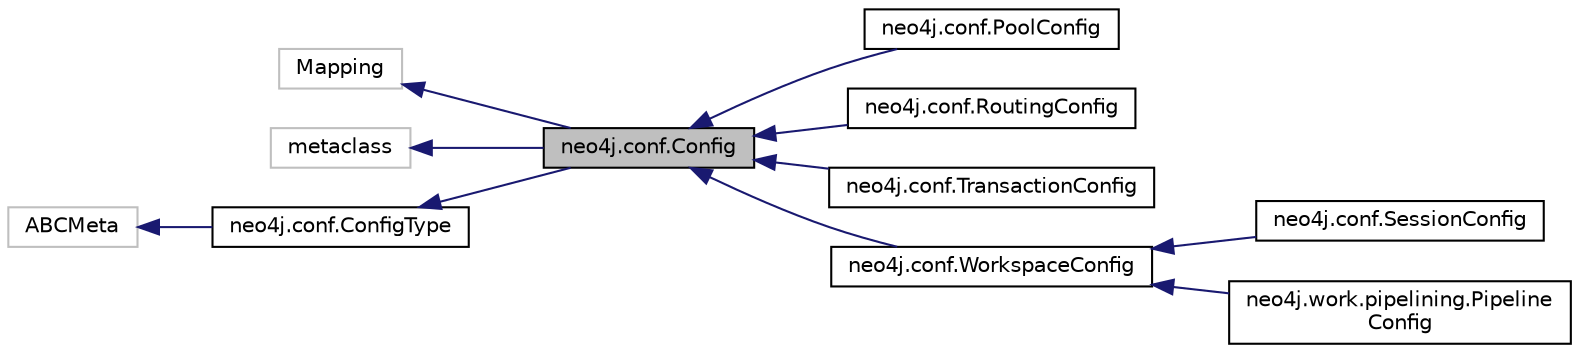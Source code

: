 digraph "neo4j.conf.Config"
{
 // LATEX_PDF_SIZE
  edge [fontname="Helvetica",fontsize="10",labelfontname="Helvetica",labelfontsize="10"];
  node [fontname="Helvetica",fontsize="10",shape=record];
  rankdir="LR";
  Node1 [label="neo4j.conf.Config",height=0.2,width=0.4,color="black", fillcolor="grey75", style="filled", fontcolor="black",tooltip=" "];
  Node2 -> Node1 [dir="back",color="midnightblue",fontsize="10",style="solid"];
  Node2 [label="Mapping",height=0.2,width=0.4,color="grey75", fillcolor="white", style="filled",tooltip=" "];
  Node3 -> Node1 [dir="back",color="midnightblue",fontsize="10",style="solid"];
  Node3 [label="metaclass",height=0.2,width=0.4,color="grey75", fillcolor="white", style="filled",tooltip=" "];
  Node4 -> Node1 [dir="back",color="midnightblue",fontsize="10",style="solid"];
  Node4 [label="neo4j.conf.ConfigType",height=0.2,width=0.4,color="black", fillcolor="white", style="filled",URL="$classneo4j_1_1conf_1_1_config_type.html",tooltip=" "];
  Node5 -> Node4 [dir="back",color="midnightblue",fontsize="10",style="solid"];
  Node5 [label="ABCMeta",height=0.2,width=0.4,color="grey75", fillcolor="white", style="filled",tooltip=" "];
  Node1 -> Node6 [dir="back",color="midnightblue",fontsize="10",style="solid"];
  Node6 [label="neo4j.conf.PoolConfig",height=0.2,width=0.4,color="black", fillcolor="white", style="filled",URL="$classneo4j_1_1conf_1_1_pool_config.html",tooltip=" "];
  Node1 -> Node7 [dir="back",color="midnightblue",fontsize="10",style="solid"];
  Node7 [label="neo4j.conf.RoutingConfig",height=0.2,width=0.4,color="black", fillcolor="white", style="filled",URL="$classneo4j_1_1conf_1_1_routing_config.html",tooltip=" "];
  Node1 -> Node8 [dir="back",color="midnightblue",fontsize="10",style="solid"];
  Node8 [label="neo4j.conf.TransactionConfig",height=0.2,width=0.4,color="black", fillcolor="white", style="filled",URL="$classneo4j_1_1conf_1_1_transaction_config.html",tooltip=" "];
  Node1 -> Node9 [dir="back",color="midnightblue",fontsize="10",style="solid"];
  Node9 [label="neo4j.conf.WorkspaceConfig",height=0.2,width=0.4,color="black", fillcolor="white", style="filled",URL="$classneo4j_1_1conf_1_1_workspace_config.html",tooltip=" "];
  Node9 -> Node10 [dir="back",color="midnightblue",fontsize="10",style="solid"];
  Node10 [label="neo4j.conf.SessionConfig",height=0.2,width=0.4,color="black", fillcolor="white", style="filled",URL="$classneo4j_1_1conf_1_1_session_config.html",tooltip=" "];
  Node9 -> Node11 [dir="back",color="midnightblue",fontsize="10",style="solid"];
  Node11 [label="neo4j.work.pipelining.Pipeline\lConfig",height=0.2,width=0.4,color="black", fillcolor="white", style="filled",URL="$classneo4j_1_1work_1_1pipelining_1_1_pipeline_config.html",tooltip=" "];
}
